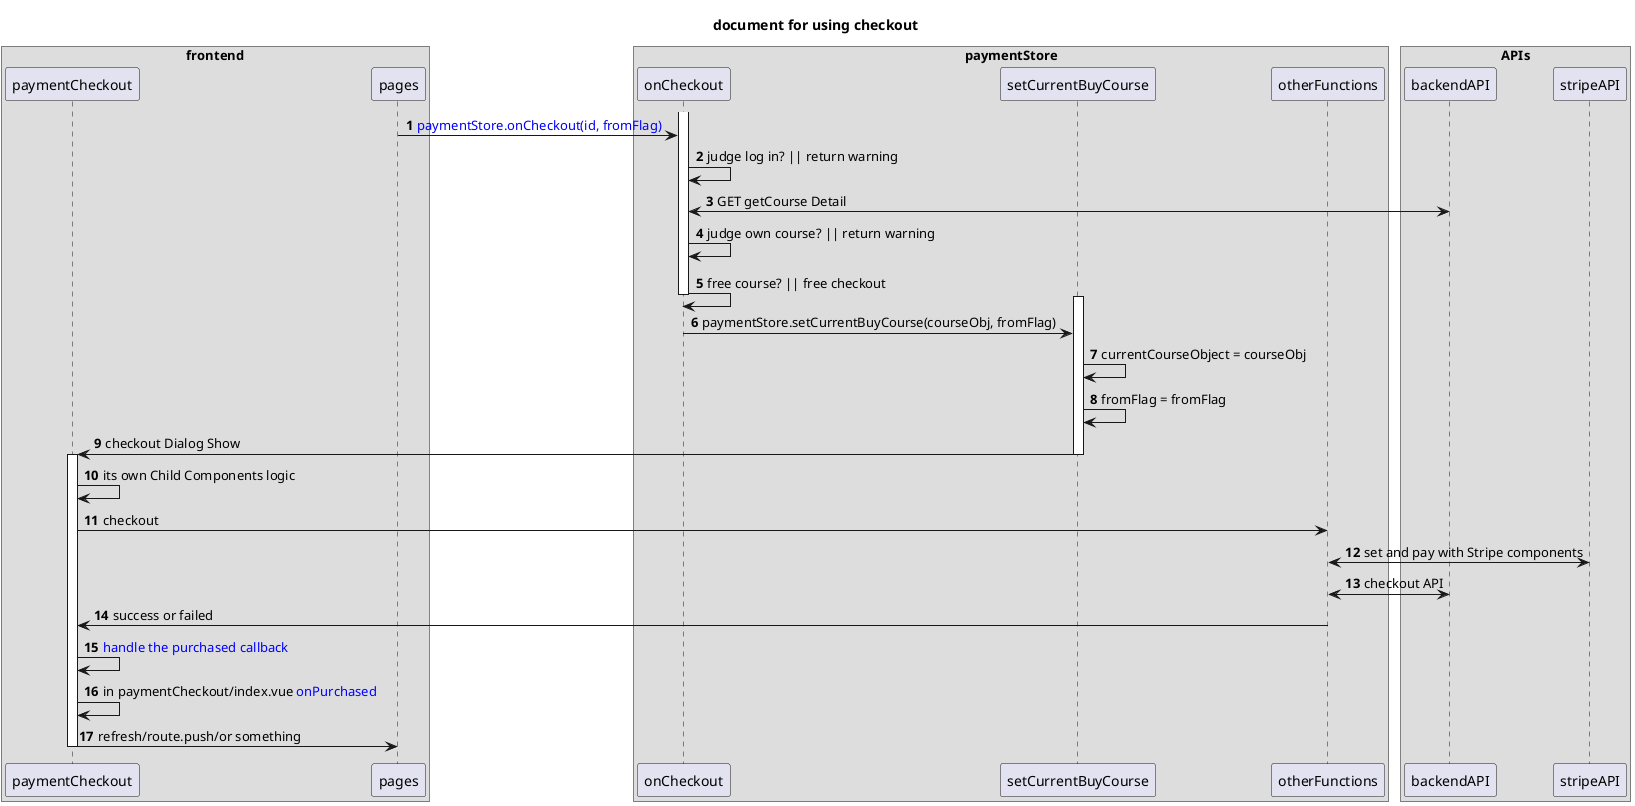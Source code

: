 @startuml
title "document for using checkout"

box "frontend"
participant paymentCheckout
participant pages
end box

box "paymentStore"
participant onCheckout
participant setCurrentBuyCourse
participant otherFunctions
end box

box "APIs"
participant backendAPI
participant stripeAPI
end box


autonumber
activate onCheckout
pages -> onCheckout : <color blue>paymentStore.onCheckout(id, fromFlag)</color>
onCheckout -> onCheckout: judge log in? || return warning
onCheckout <-> backendAPI: GET getCourse Detail
onCheckout -> onCheckout: judge own course? || return warning
onCheckout -> onCheckout: free course? || free checkout
deactivate onCheckout

activate setCurrentBuyCourse
onCheckout -> setCurrentBuyCourse: paymentStore.setCurrentBuyCourse(courseObj, fromFlag)
setCurrentBuyCourse -> setCurrentBuyCourse: currentCourseObject = courseObj
setCurrentBuyCourse -> setCurrentBuyCourse: fromFlag = fromFlag
setCurrentBuyCourse -> paymentCheckout: checkout Dialog Show
deactivate setCurrentBuyCourse


activate paymentCheckout
paymentCheckout -> paymentCheckout: its own Child Components logic
paymentCheckout -> otherFunctions: checkout
otherFunctions <-> stripeAPI: set and pay with Stripe components
otherFunctions <-> backendAPI: checkout API
paymentCheckout <- otherFunctions: success or failed

paymentCheckout -> paymentCheckout: <color blue>handle the purchased callback</color>
paymentCheckout -> paymentCheckout: in paymentCheckout/index.vue <color blue>onPurchased</color>
paymentCheckout -> pages: refresh/route.push/or something
deactivate paymentCheckout


